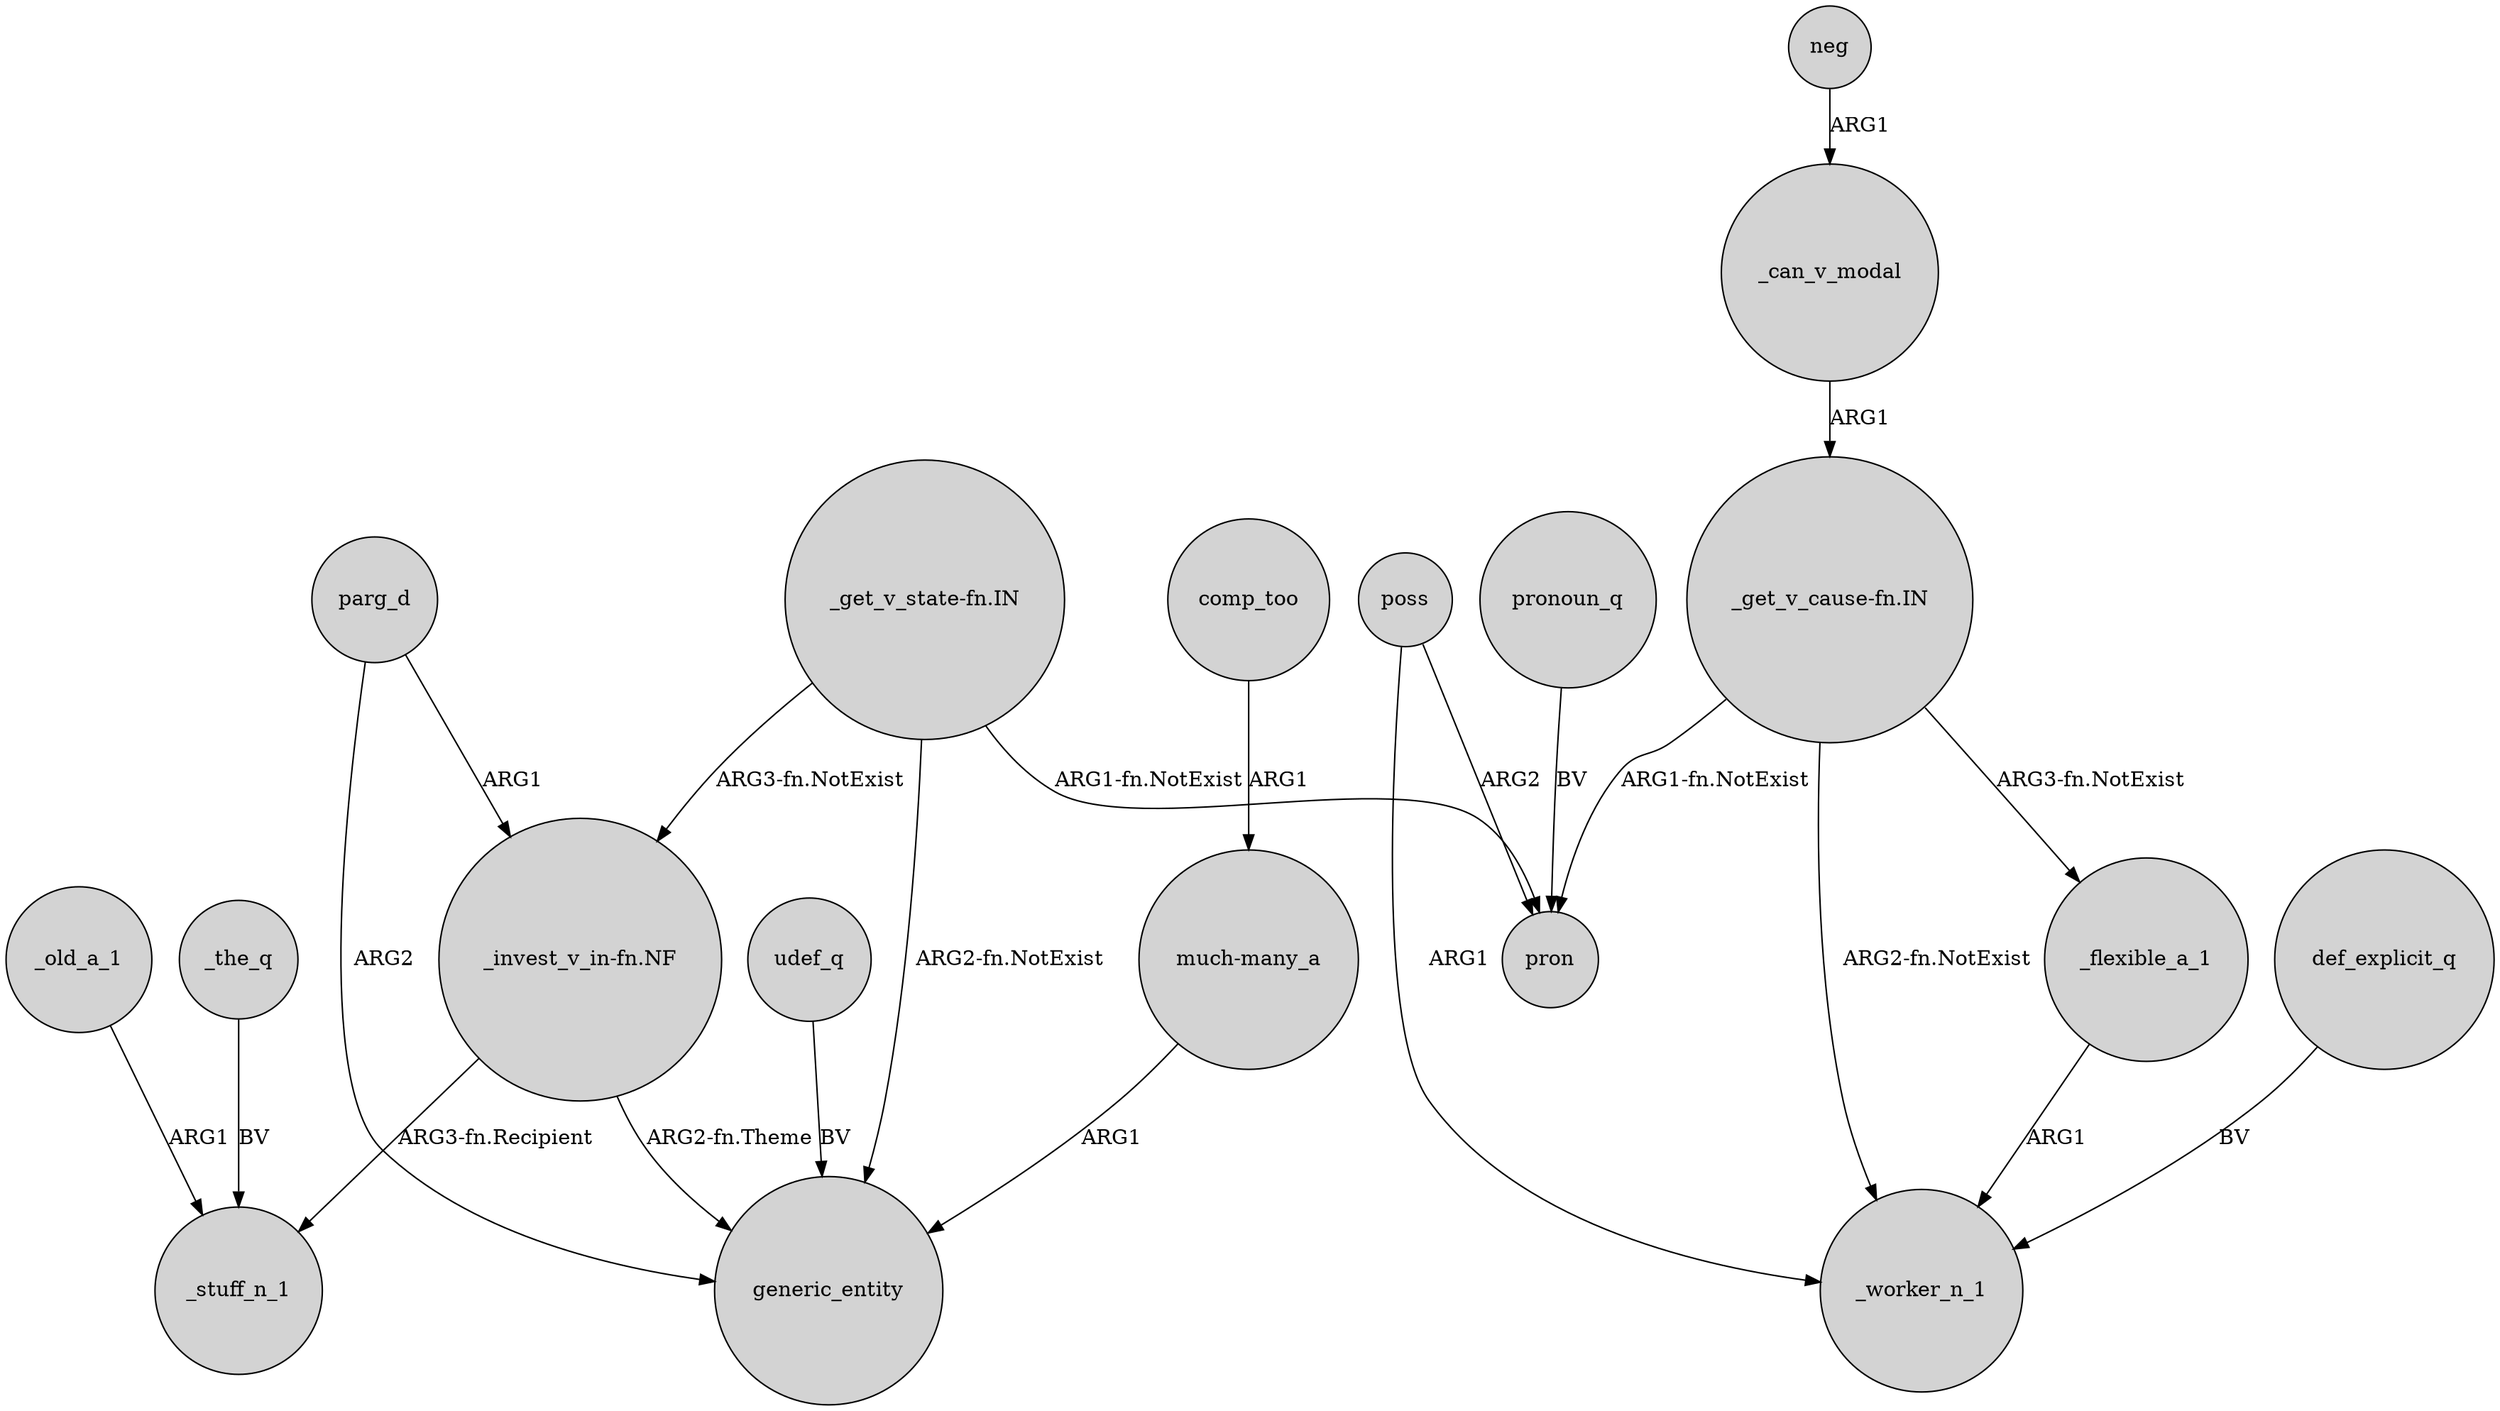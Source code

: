 digraph {
	node [shape=circle style=filled]
	_old_a_1 -> _stuff_n_1 [label=ARG1]
	poss -> _worker_n_1 [label=ARG1]
	"_get_v_state-fn.IN" -> pron [label="ARG1-fn.NotExist"]
	udef_q -> generic_entity [label=BV]
	"_get_v_state-fn.IN" -> generic_entity [label="ARG2-fn.NotExist"]
	poss -> pron [label=ARG2]
	comp_too -> "much-many_a" [label=ARG1]
	"much-many_a" -> generic_entity [label=ARG1]
	parg_d -> generic_entity [label=ARG2]
	_can_v_modal -> "_get_v_cause-fn.IN" [label=ARG1]
	parg_d -> "_invest_v_in-fn.NF" [label=ARG1]
	_the_q -> _stuff_n_1 [label=BV]
	"_get_v_cause-fn.IN" -> _flexible_a_1 [label="ARG3-fn.NotExist"]
	"_get_v_state-fn.IN" -> "_invest_v_in-fn.NF" [label="ARG3-fn.NotExist"]
	"_get_v_cause-fn.IN" -> pron [label="ARG1-fn.NotExist"]
	pronoun_q -> pron [label=BV]
	"_get_v_cause-fn.IN" -> _worker_n_1 [label="ARG2-fn.NotExist"]
	def_explicit_q -> _worker_n_1 [label=BV]
	"_invest_v_in-fn.NF" -> _stuff_n_1 [label="ARG3-fn.Recipient"]
	"_invest_v_in-fn.NF" -> generic_entity [label="ARG2-fn.Theme"]
	_flexible_a_1 -> _worker_n_1 [label=ARG1]
	neg -> _can_v_modal [label=ARG1]
}
